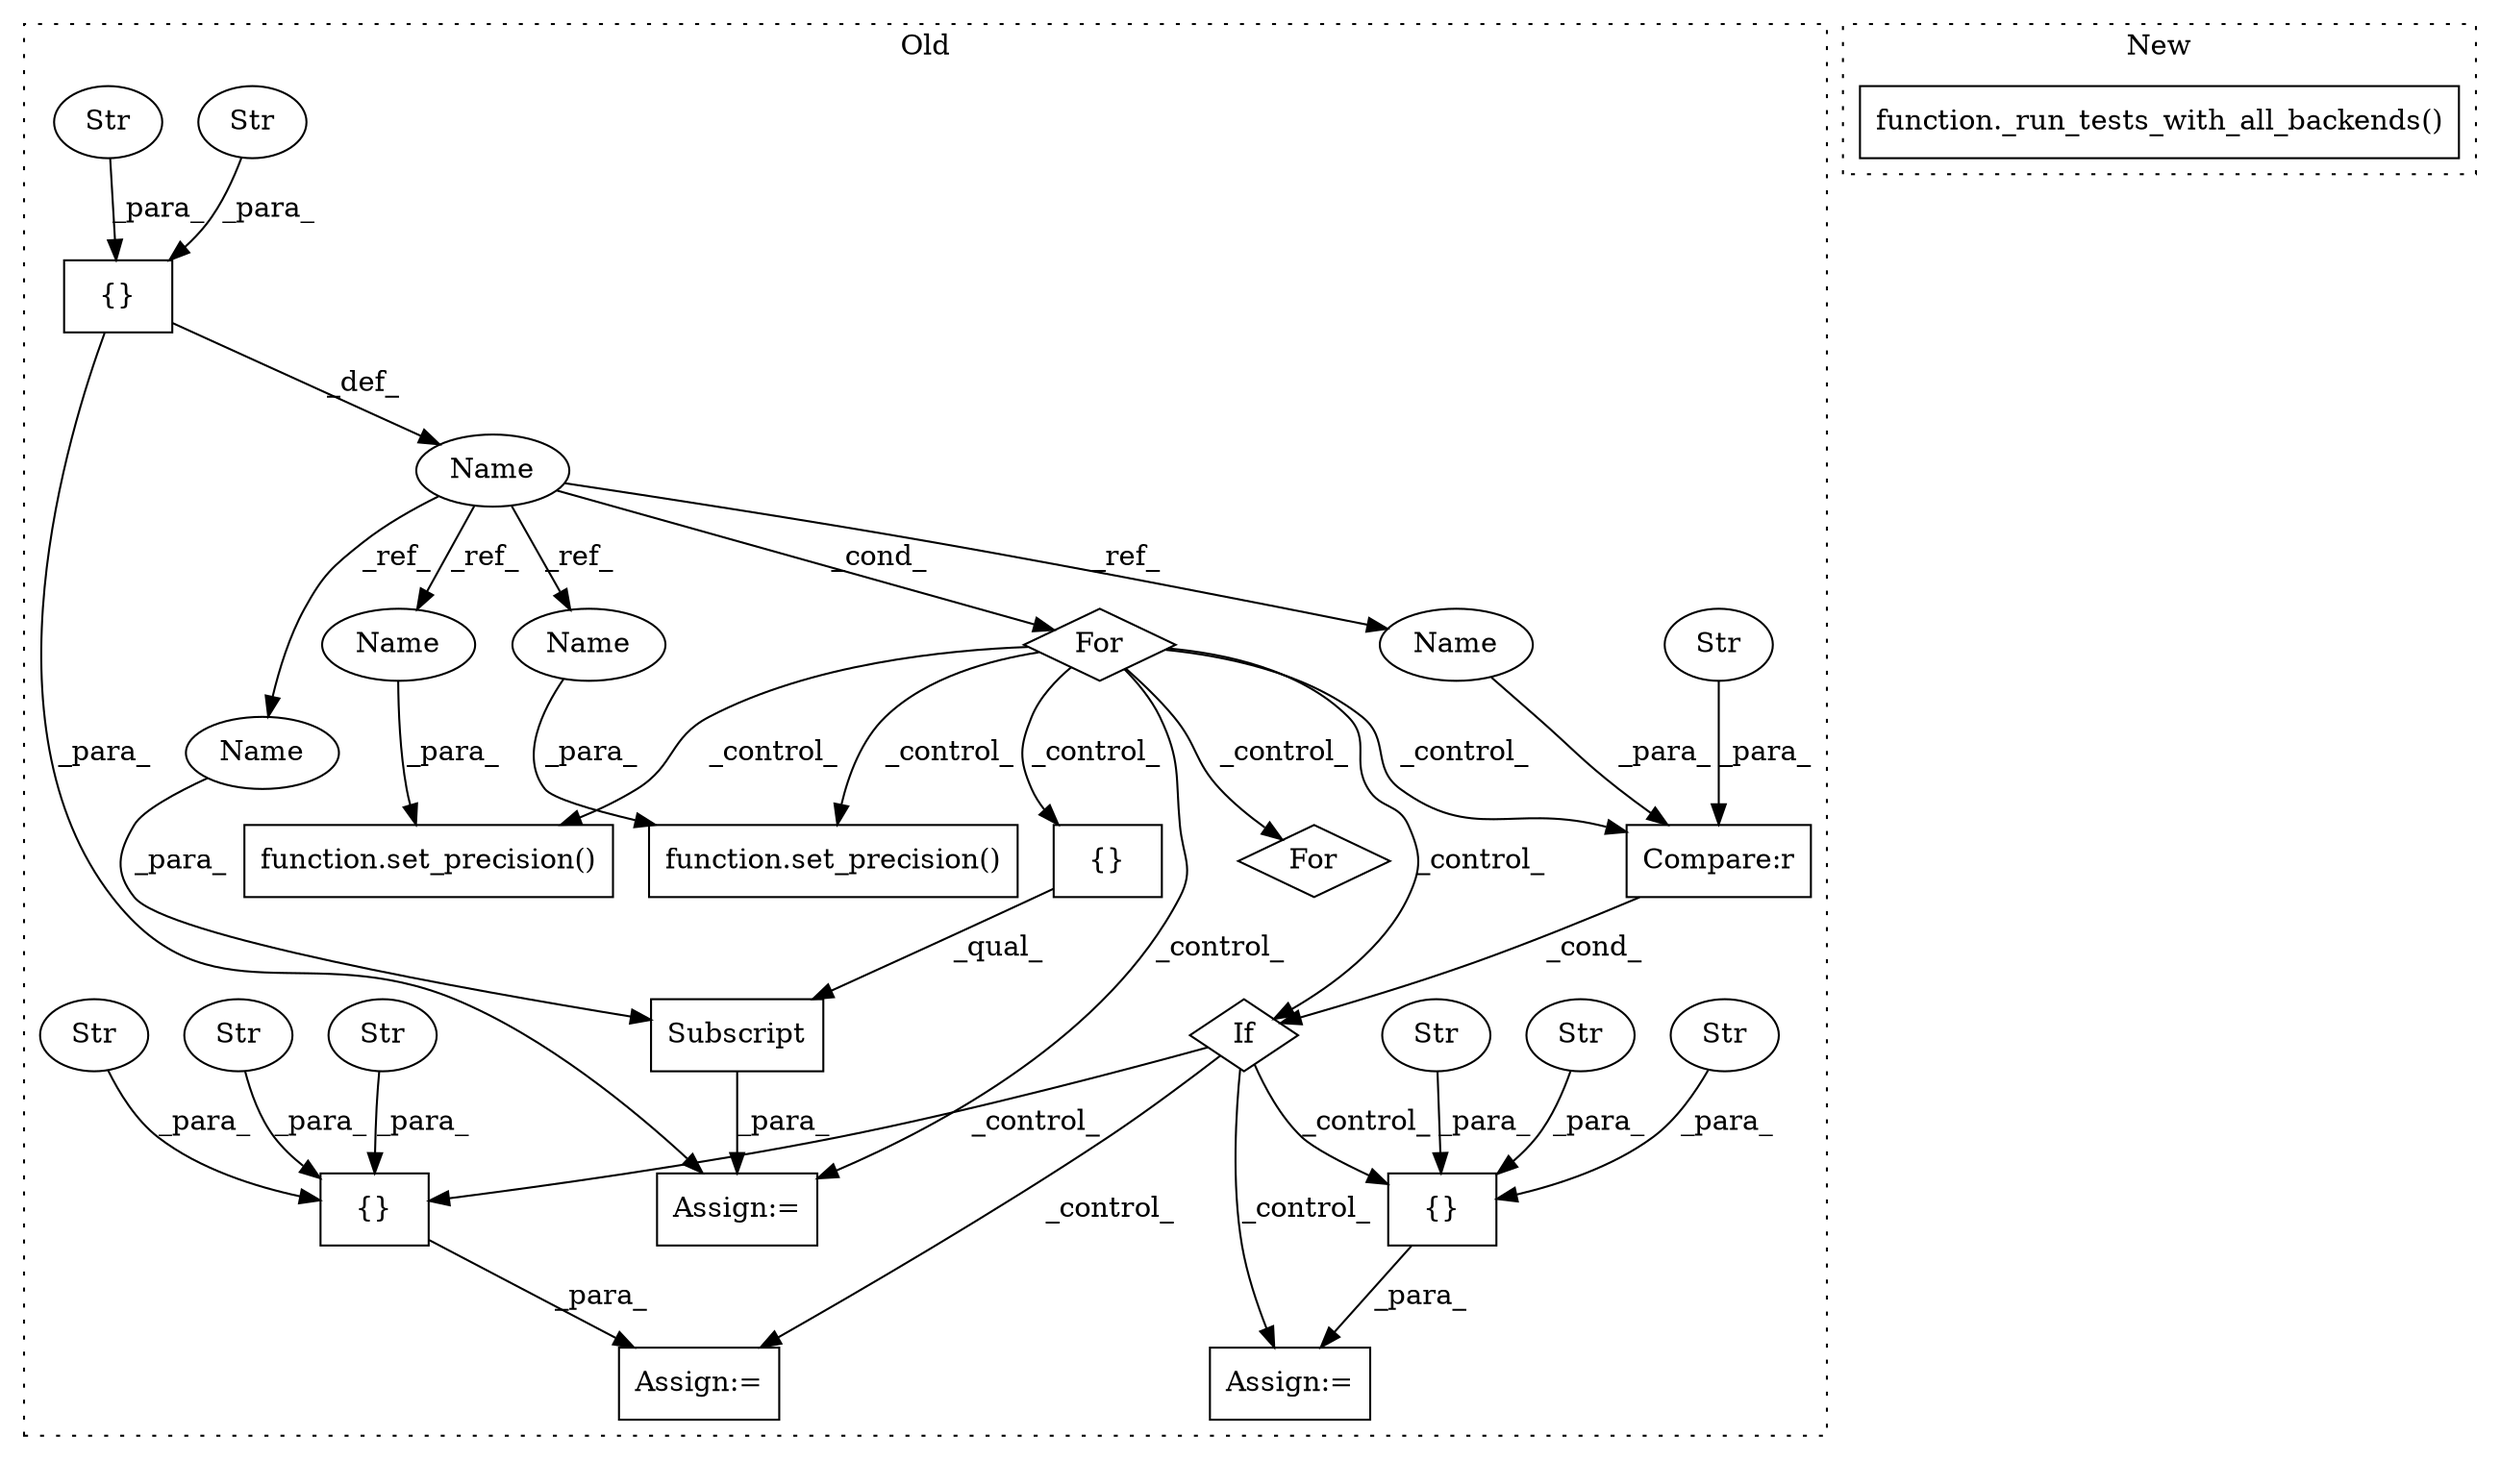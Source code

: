 digraph G {
subgraph cluster0 {
1 [label="function.set_precision()" a="75" s="6718,6741" l="14,16" shape="box"];
3 [label="{}" a="59" s="6639,6657" l="1,0" shape="box"];
4 [label="If" a="96" s="6941" l="3" shape="diamond"];
5 [label="function.set_precision()" a="75" s="6668,6691" l="14,18" shape="box"];
6 [label="Str" a="66" s="6640" l="7" shape="ellipse"];
7 [label="{}" a="95" s="6779,6819" l="1,1" shape="box"];
8 [label="Compare:r" a="40" s="6944" l="21" shape="box"];
9 [label="Str" a="66" s="6649" l="8" shape="ellipse"];
10 [label="Str" a="66" s="6957" l="8" shape="ellipse"];
11 [label="{}" a="59" s="7010,7034" l="1,0" shape="box"];
12 [label="Str" a="66" s="7020" l="7" shape="ellipse"];
13 [label="{}" a="59" s="7093,7122" l="1,0" shape="box"];
14 [label="Str" a="66" s="7011" l="7" shape="ellipse"];
15 [label="Str" a="66" s="7110" l="12" shape="ellipse"];
16 [label="Str" a="66" s="7029" l="5" shape="ellipse"];
17 [label="Str" a="66" s="7094" l="7" shape="ellipse"];
18 [label="Str" a="66" s="7103" l="5" shape="ellipse"];
19 [label="Subscript" a="63" s="6779,0" l="52,0" shape="box"];
20 [label="Name" a="87" s="6626" l="9" shape="ellipse"];
21 [label="For" a="107" s="7132,7175" l="4,14" shape="diamond"];
22 [label="Assign:=" a="68" s="6776" l="3" shape="box"];
23 [label="For" a="107" s="6622,6658" l="4,10" shape="diamond"];
24 [label="Assign:=" a="68" s="7007" l="3" shape="box"];
25 [label="Assign:=" a="68" s="7090" l="3" shape="box"];
26 [label="Name" a="87" s="6732" l="9" shape="ellipse"];
27 [label="Name" a="87" s="6682" l="9" shape="ellipse"];
28 [label="Name" a="87" s="6821" l="9" shape="ellipse"];
29 [label="Name" a="87" s="6944" l="9" shape="ellipse"];
label = "Old";
style="dotted";
}
subgraph cluster1 {
2 [label="function._run_tests_with_all_backends()" a="75" s="6939,6982" l="29,1" shape="box"];
label = "New";
style="dotted";
}
3 -> 22 [label="_para_"];
3 -> 20 [label="_def_"];
4 -> 11 [label="_control_"];
4 -> 13 [label="_control_"];
4 -> 24 [label="_control_"];
4 -> 25 [label="_control_"];
6 -> 3 [label="_para_"];
7 -> 19 [label="_qual_"];
8 -> 4 [label="_cond_"];
9 -> 3 [label="_para_"];
10 -> 8 [label="_para_"];
11 -> 24 [label="_para_"];
12 -> 11 [label="_para_"];
13 -> 25 [label="_para_"];
14 -> 11 [label="_para_"];
15 -> 13 [label="_para_"];
16 -> 11 [label="_para_"];
17 -> 13 [label="_para_"];
18 -> 13 [label="_para_"];
19 -> 22 [label="_para_"];
20 -> 23 [label="_cond_"];
20 -> 29 [label="_ref_"];
20 -> 26 [label="_ref_"];
20 -> 27 [label="_ref_"];
20 -> 28 [label="_ref_"];
23 -> 1 [label="_control_"];
23 -> 21 [label="_control_"];
23 -> 4 [label="_control_"];
23 -> 7 [label="_control_"];
23 -> 8 [label="_control_"];
23 -> 5 [label="_control_"];
23 -> 22 [label="_control_"];
26 -> 1 [label="_para_"];
27 -> 5 [label="_para_"];
28 -> 19 [label="_para_"];
29 -> 8 [label="_para_"];
}